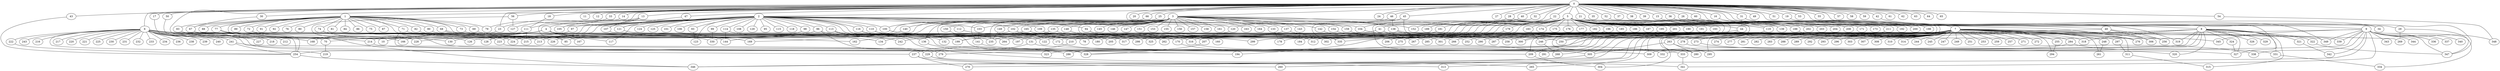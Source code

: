 
graph graphname {
    0 -- 1
0 -- 2
0 -- 3
0 -- 4
0 -- 5
0 -- 6
0 -- 7
0 -- 8
0 -- 9
0 -- 10
0 -- 11
0 -- 12
0 -- 13
0 -- 14
0 -- 15
0 -- 16
0 -- 17
0 -- 18
0 -- 19
0 -- 20
0 -- 21
0 -- 22
0 -- 23
0 -- 24
0 -- 25
0 -- 26
0 -- 27
0 -- 28
0 -- 29
0 -- 30
0 -- 31
0 -- 32
0 -- 33
0 -- 34
0 -- 35
0 -- 36
0 -- 37
0 -- 38
0 -- 39
0 -- 40
0 -- 41
0 -- 42
0 -- 43
0 -- 44
0 -- 45
0 -- 46
0 -- 47
0 -- 48
0 -- 49
0 -- 50
0 -- 51
0 -- 52
0 -- 53
0 -- 54
0 -- 55
0 -- 56
0 -- 57
0 -- 58
0 -- 59
0 -- 60
0 -- 61
0 -- 62
0 -- 63
0 -- 64
0 -- 65
0 -- 66
1 -- 67
1 -- 68
1 -- 69
1 -- 70
1 -- 71
1 -- 72
1 -- 73
1 -- 74
1 -- 75
1 -- 76
1 -- 77
1 -- 78
1 -- 79
1 -- 80
1 -- 81
1 -- 82
1 -- 83
1 -- 84
1 -- 85
1 -- 86
1 -- 87
1 -- 88
1 -- 89
1 -- 90
1 -- 91
1 -- 92
2 -- 128
2 -- 130
2 -- 131
2 -- 129
2 -- 93
2 -- 94
2 -- 95
2 -- 96
2 -- 97
2 -- 98
2 -- 99
2 -- 100
2 -- 101
2 -- 102
2 -- 103
2 -- 104
2 -- 105
2 -- 106
2 -- 107
2 -- 108
2 -- 109
2 -- 110
2 -- 111
2 -- 112
2 -- 113
2 -- 114
2 -- 115
2 -- 116
2 -- 117
2 -- 118
2 -- 119
2 -- 120
2 -- 121
2 -- 122
2 -- 123
2 -- 124
2 -- 125
2 -- 126
2 -- 127
3 -- 132
3 -- 133
3 -- 134
3 -- 135
3 -- 136
3 -- 137
3 -- 138
3 -- 139
3 -- 140
3 -- 141
3 -- 142
3 -- 143
3 -- 144
3 -- 145
3 -- 146
3 -- 147
3 -- 148
3 -- 149
3 -- 150
3 -- 151
3 -- 152
3 -- 153
3 -- 154
3 -- 155
3 -- 156
3 -- 157
3 -- 158
3 -- 159
3 -- 160
3 -- 161
3 -- 162
3 -- 163
3 -- 164
3 -- 165
4 -- 166
4 -- 167
4 -- 168
4 -- 169
4 -- 170
4 -- 10
4 -- 214
4 -- 144
4 -- 117
5 -- 171
5 -- 172
5 -- 173
5 -- 174
5 -- 175
5 -- 176
5 -- 177
5 -- 178
5 -- 179
5 -- 180
5 -- 181
5 -- 182
5 -- 183
5 -- 184
5 -- 185
5 -- 186
5 -- 187
5 -- 188
5 -- 189
5 -- 190
5 -- 191
5 -- 192
5 -- 193
5 -- 194
5 -- 195
5 -- 196
5 -- 197
5 -- 198
5 -- 199
5 -- 200
5 -- 201
5 -- 202
5 -- 203
5 -- 204
5 -- 205
5 -- 206
5 -- 207
5 -- 208
5 -- 209
5 -- 210
5 -- 211
6 -- 212
6 -- 213
6 -- 214
6 -- 215
6 -- 216
6 -- 217
6 -- 218
6 -- 219
6 -- 220
6 -- 221
6 -- 222
6 -- 223
6 -- 224
6 -- 225
6 -- 226
6 -- 227
6 -- 228
6 -- 229
6 -- 230
6 -- 231
6 -- 232
6 -- 233
6 -- 234
6 -- 235
6 -- 236
6 -- 237
6 -- 238
6 -- 239
6 -- 240
6 -- 241
6 -- 242
6 -- 243
6 -- 335
6 -- 168
7 -- 256
7 -- 258
7 -- 259
7 -- 260
7 -- 261
7 -- 262
7 -- 257
7 -- 264
7 -- 265
7 -- 266
7 -- 267
7 -- 268
7 -- 269
7 -- 270
7 -- 271
7 -- 272
7 -- 273
7 -- 274
7 -- 275
7 -- 276
7 -- 277
7 -- 278
7 -- 279
7 -- 280
7 -- 281
7 -- 282
7 -- 283
7 -- 284
7 -- 285
7 -- 286
7 -- 287
7 -- 288
7 -- 289
7 -- 290
7 -- 291
7 -- 292
7 -- 293
7 -- 294
7 -- 295
7 -- 296
7 -- 297
7 -- 298
7 -- 263
7 -- 300
7 -- 301
7 -- 302
7 -- 303
7 -- 304
7 -- 305
7 -- 306
7 -- 307
7 -- 308
7 -- 309
7 -- 310
7 -- 311
7 -- 312
7 -- 313
7 -- 314
7 -- 299
7 -- 244
7 -- 245
7 -- 246
7 -- 247
7 -- 248
7 -- 249
7 -- 250
7 -- 251
7 -- 252
7 -- 253
7 -- 254
7 -- 255
7 -- 85
8 -- 320
8 -- 322
8 -- 323
8 -- 324
8 -- 325
8 -- 326
8 -- 321
8 -- 328
8 -- 329
8 -- 330
8 -- 327
8 -- 332
8 -- 331
8 -- 315
8 -- 316
8 -- 317
8 -- 318
8 -- 319
9 -- 333
9 -- 334
9 -- 335
9 -- 336
9 -- 337
9 -- 338
9 -- 339
9 -- 340
9 -- 341
9 -- 342
9 -- 343
9 -- 344
9 -- 345
9 -- 346
9 -- 347
9 -- 348
9 -- 349
13 -- 23
13 -- 107
13 -- 105
14 -- 85
15 -- 119
16 -- 276
17 -- 227
18 -- 111
19 -- 34
21 -- 192
21 -- 250
22 -- 152
22 -- 189
23 -- 70
25 -- 235
26 -- 319
26 -- 139
28 -- 120
28 -- 280
29 -- 269
29 -- 347
30 -- 67
31 -- 44
31 -- 349
31 -- 327
32 -- 268
33 -- 79
36 -- 200
40 -- 104
41 -- 290
41 -- 122
41 -- 287
42 -- 347
43 -- 254
44 -- 78
44 -- 242
45 -- 335
45 -- 102
45 -- 300
46 -- 103
46 -- 138
47 -- 121
48 -- 256
48 -- 170
48 -- 306
50 -- 218
52 -- 209
54 -- 348
56 -- 127
56 -- 305
60 -- 198
66 -- 100
67 -- 199
67 -- 254
68 -- 197
68 -- 349
69 -- 325
70 -- 219
71 -- 264
71 -- 328
72 -- 317
72 -- 166
72 -- 346
73 -- 298
74 -- 126
74 -- 128
77 -- 254
77 -- 130
82 -- 330
83 -- 212
90 -- 172
93 -- 123
94 -- 302
94 -- 275
96 -- 224
96 -- 229
96 -- 210
97 -- 228
98 -- 223
99 -- 330
100 -- 205
102 -- 345
102 -- 170
102 -- 215
103 -- 141
104 -- 252
107 -- 162
109 -- 299
110 -- 250
110 -- 132
111 -- 128
111 -- 215
112 -- 316
113 -- 136
113 -- 341
114 -- 144
114 -- 134
116 -- 180
116 -- 262
116 -- 309
119 -- 278
120 -- 131
121 -- 199
131 -- 237
131 -- 209
133 -- 178
135 -- 312
135 -- 199
136 -- 286
137 -- 235
137 -- 267
138 -- 339
138 -- 258
140 -- 169
141 -- 194
142 -- 285
143 -- 184
148 -- 160
149 -- 235
150 -- 328
154 -- 301
159 -- 266
165 -- 207
165 -- 316
165 -- 213
170 -- 291
172 -- 332
179 -- 206
181 -- 226
183 -- 246
188 -- 318
195 -- 258
196 -- 290
196 -- 275
201 -- 300
207 -- 328
209 -- 304
210 -- 229
211 -- 273
214 -- 323
222 -- 254
223 -- 327
229 -- 313
229 -- 265
237 -- 270
237 -- 260
241 -- 279
241 -- 254
246 -- 268
248 -- 261
254 -- 346
255 -- 294
263 -- 280
263 -- 305
263 -- 295
273 -- 338
278 -- 320
284 -- 331
284 -- 309
297 -- 311
305 -- 346
311 -- 315
316 -- 333
321 -- 342
322 -- 347
324 -- 327
331 -- 334
333 -- 341

}
